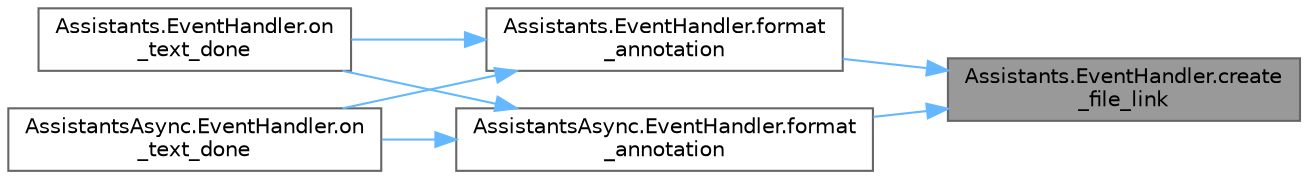digraph "Assistants.EventHandler.create_file_link"
{
 // LATEX_PDF_SIZE
  bgcolor="transparent";
  edge [fontname=Helvetica,fontsize=10,labelfontname=Helvetica,labelfontsize=10];
  node [fontname=Helvetica,fontsize=10,shape=box,height=0.2,width=0.4];
  rankdir="RL";
  Node1 [id="Node000001",label="Assistants.EventHandler.create\l_file_link",height=0.2,width=0.4,color="gray40", fillcolor="grey60", style="filled", fontcolor="black",tooltip=" "];
  Node1 -> Node2 [id="edge7_Node000001_Node000002",dir="back",color="steelblue1",style="solid",tooltip=" "];
  Node2 [id="Node000002",label="Assistants.EventHandler.format\l_annotation",height=0.2,width=0.4,color="grey40", fillcolor="white", style="filled",URL="$class_assistants_1_1_event_handler.html#ab5d0ae325a0eab3a63e84447a384aa03",tooltip=" "];
  Node2 -> Node3 [id="edge8_Node000002_Node000003",dir="back",color="steelblue1",style="solid",tooltip=" "];
  Node3 [id="Node000003",label="Assistants.EventHandler.on\l_text_done",height=0.2,width=0.4,color="grey40", fillcolor="white", style="filled",URL="$class_assistants_1_1_event_handler.html#acf640b9993efe169d237d0e2d180bbb0",tooltip=" "];
  Node2 -> Node4 [id="edge9_Node000002_Node000004",dir="back",color="steelblue1",style="solid",tooltip=" "];
  Node4 [id="Node000004",label="AssistantsAsync.EventHandler.on\l_text_done",height=0.2,width=0.4,color="grey40", fillcolor="white", style="filled",URL="$class_assistants_async_1_1_event_handler.html#af749ca6d85fd46880d6a32ea591cd752",tooltip=" "];
  Node1 -> Node5 [id="edge10_Node000001_Node000005",dir="back",color="steelblue1",style="solid",tooltip=" "];
  Node5 [id="Node000005",label="AssistantsAsync.EventHandler.format\l_annotation",height=0.2,width=0.4,color="grey40", fillcolor="white", style="filled",URL="$class_assistants_async_1_1_event_handler.html#a0fd0a955e2cc92a09204a5781d0379a2",tooltip=" "];
  Node5 -> Node3 [id="edge11_Node000005_Node000003",dir="back",color="steelblue1",style="solid",tooltip=" "];
  Node5 -> Node4 [id="edge12_Node000005_Node000004",dir="back",color="steelblue1",style="solid",tooltip=" "];
}
